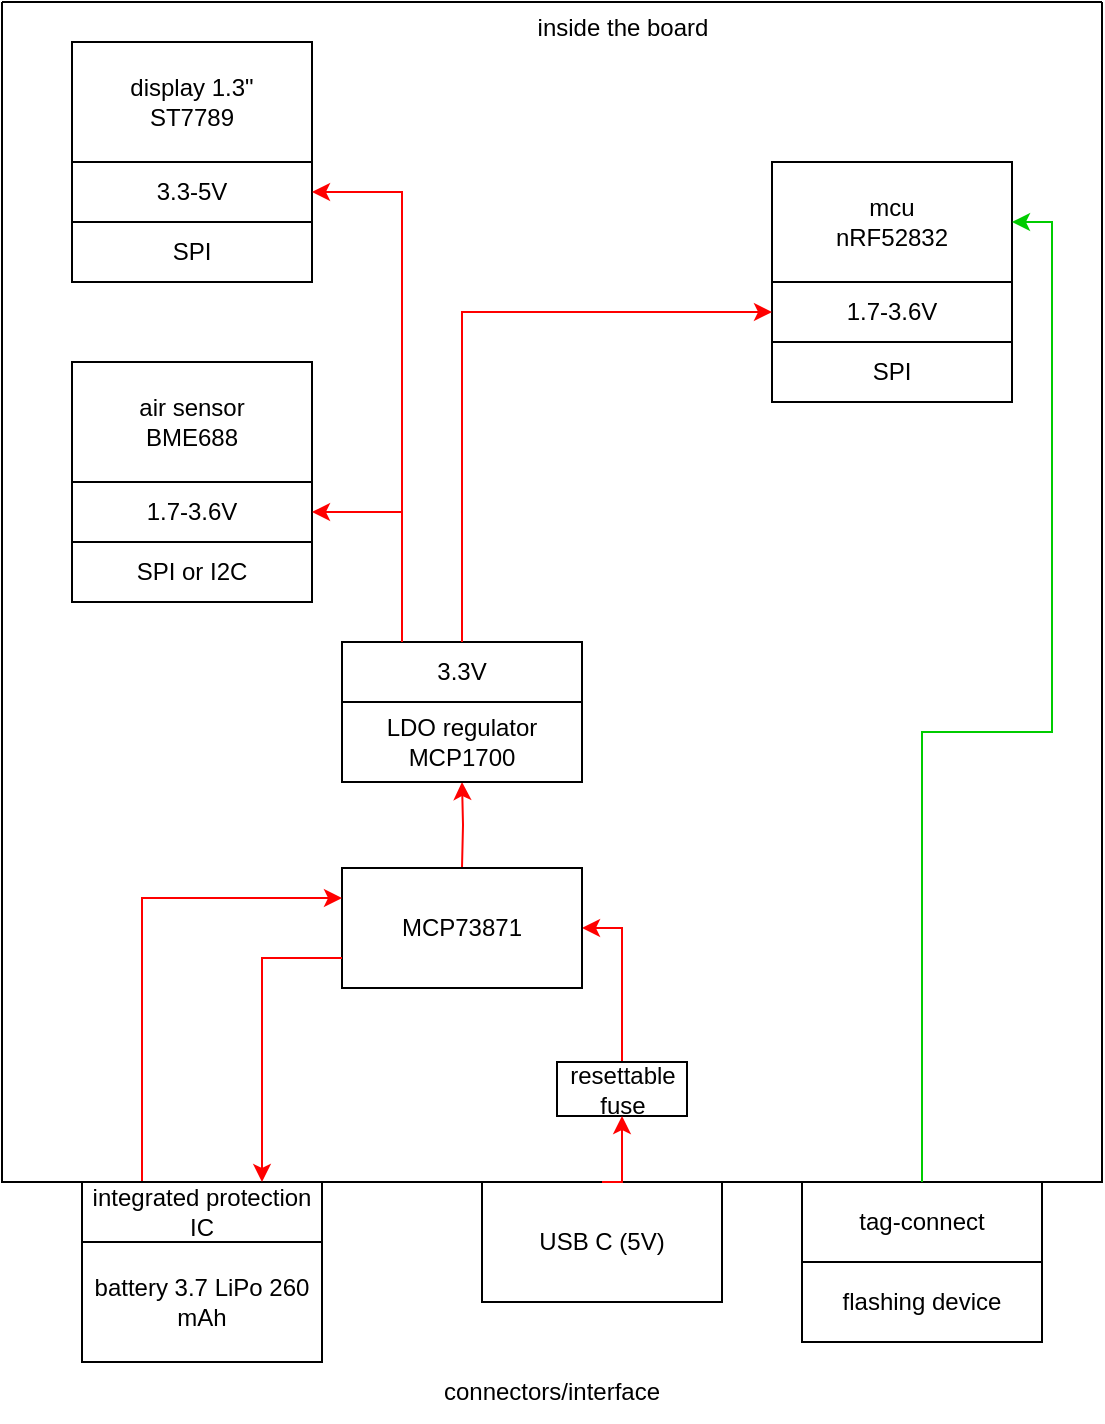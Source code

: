 <mxfile version="28.2.5">
  <diagram name="Page-1" id="9RyzzhOM3so2qkL-JPVR">
    <mxGraphModel dx="1551" dy="789" grid="1" gridSize="10" guides="1" tooltips="1" connect="1" arrows="1" fold="1" page="1" pageScale="1" pageWidth="850" pageHeight="1100" math="0" shadow="0">
      <root>
        <mxCell id="0" />
        <mxCell id="1" parent="0" />
        <mxCell id="Za6gFzlPSsnc1gEp398B-24" value="battery 3.7 LiPo 260 mAh" style="rounded=0;whiteSpace=wrap;html=1;" parent="1" vertex="1">
          <mxGeometry x="120" y="720" width="120" height="60" as="geometry" />
        </mxCell>
        <mxCell id="Za6gFzlPSsnc1gEp398B-25" value="USB C (5V)" style="rounded=0;whiteSpace=wrap;html=1;" parent="1" vertex="1">
          <mxGeometry x="320" y="690" width="120" height="60" as="geometry" />
        </mxCell>
        <mxCell id="_h5TCrOeY_obCoJipvGw-1" value="" style="swimlane;startSize=0;" parent="1" vertex="1">
          <mxGeometry x="80" y="100" width="550" height="590" as="geometry" />
        </mxCell>
        <mxCell id="mEhwY-8LaiPO_sMYpRQq-8" style="edgeStyle=orthogonalEdgeStyle;rounded=0;orthogonalLoop=1;jettySize=auto;html=1;exitX=0.5;exitY=0;exitDx=0;exitDy=0;entryX=1;entryY=0.5;entryDx=0;entryDy=0;strokeColor=#FF0000;" edge="1" parent="_h5TCrOeY_obCoJipvGw-1" source="mEhwY-8LaiPO_sMYpRQq-13" target="Za6gFzlPSsnc1gEp398B-27">
          <mxGeometry relative="1" as="geometry" />
        </mxCell>
        <mxCell id="Za6gFzlPSsnc1gEp398B-30" value="3.3V" style="whiteSpace=wrap;html=1;rounded=0;" parent="_h5TCrOeY_obCoJipvGw-1" vertex="1">
          <mxGeometry x="170" y="320" width="120" height="30" as="geometry" />
        </mxCell>
        <mxCell id="mEhwY-8LaiPO_sMYpRQq-11" style="edgeStyle=orthogonalEdgeStyle;rounded=0;orthogonalLoop=1;jettySize=auto;html=1;exitX=0.5;exitY=0;exitDx=0;exitDy=0;strokeColor=#FF0000;entryX=0.5;entryY=1;entryDx=0;entryDy=0;" edge="1" parent="_h5TCrOeY_obCoJipvGw-1" target="mEhwY-8LaiPO_sMYpRQq-16">
          <mxGeometry relative="1" as="geometry">
            <mxPoint x="230" y="433" as="sourcePoint" />
            <mxPoint x="230" y="380" as="targetPoint" />
          </mxGeometry>
        </mxCell>
        <mxCell id="Za6gFzlPSsnc1gEp398B-27" value="MCP73871" style="whiteSpace=wrap;html=1;rounded=0;" parent="_h5TCrOeY_obCoJipvGw-1" vertex="1">
          <mxGeometry x="170" y="433" width="120" height="60" as="geometry" />
        </mxCell>
        <mxCell id="Za6gFzlPSsnc1gEp398B-8" value="" style="group" parent="_h5TCrOeY_obCoJipvGw-1" vertex="1" connectable="0">
          <mxGeometry x="385" y="80" width="120" height="120" as="geometry" />
        </mxCell>
        <mxCell id="Za6gFzlPSsnc1gEp398B-9" value="mcu&lt;div&gt;nRF52832&lt;/div&gt;" style="rounded=0;whiteSpace=wrap;html=1;" parent="Za6gFzlPSsnc1gEp398B-8" vertex="1">
          <mxGeometry width="120" height="60" as="geometry" />
        </mxCell>
        <mxCell id="Za6gFzlPSsnc1gEp398B-10" value="1.7-3.6V" style="rounded=0;whiteSpace=wrap;html=1;" parent="Za6gFzlPSsnc1gEp398B-8" vertex="1">
          <mxGeometry y="60" width="120" height="30" as="geometry" />
        </mxCell>
        <mxCell id="Za6gFzlPSsnc1gEp398B-11" value="&lt;div&gt;&lt;span style=&quot;background-color: transparent; color: light-dark(rgb(0, 0, 0), rgb(255, 255, 255));&quot;&gt;SPI&lt;/span&gt;&lt;/div&gt;" style="rounded=0;whiteSpace=wrap;html=1;" parent="Za6gFzlPSsnc1gEp398B-8" vertex="1">
          <mxGeometry y="90" width="120" height="30" as="geometry" />
        </mxCell>
        <mxCell id="mEhwY-8LaiPO_sMYpRQq-7" style="edgeStyle=orthogonalEdgeStyle;rounded=0;orthogonalLoop=1;jettySize=auto;html=1;exitX=0.5;exitY=0;exitDx=0;exitDy=0;entryX=0;entryY=0.5;entryDx=0;entryDy=0;strokeColor=#FF0000;" edge="1" parent="_h5TCrOeY_obCoJipvGw-1" source="Za6gFzlPSsnc1gEp398B-30" target="Za6gFzlPSsnc1gEp398B-10">
          <mxGeometry relative="1" as="geometry">
            <mxPoint x="355" y="155" as="targetPoint" />
          </mxGeometry>
        </mxCell>
        <mxCell id="Za6gFzlPSsnc1gEp398B-12" value="" style="group" parent="_h5TCrOeY_obCoJipvGw-1" vertex="1" connectable="0">
          <mxGeometry x="35" y="180" width="120" height="120" as="geometry" />
        </mxCell>
        <mxCell id="Za6gFzlPSsnc1gEp398B-13" value="air sensor&lt;div&gt;BME688&lt;/div&gt;" style="rounded=0;whiteSpace=wrap;html=1;" parent="Za6gFzlPSsnc1gEp398B-12" vertex="1">
          <mxGeometry width="120" height="60" as="geometry" />
        </mxCell>
        <mxCell id="Za6gFzlPSsnc1gEp398B-14" value="1.7-3.6V" style="rounded=0;whiteSpace=wrap;html=1;" parent="Za6gFzlPSsnc1gEp398B-12" vertex="1">
          <mxGeometry y="60" width="120" height="30" as="geometry" />
        </mxCell>
        <mxCell id="Za6gFzlPSsnc1gEp398B-15" value="&lt;div&gt;&lt;span style=&quot;background-color: transparent; color: light-dark(rgb(0, 0, 0), rgb(255, 255, 255));&quot;&gt;SPI or I2C&lt;/span&gt;&lt;/div&gt;" style="rounded=0;whiteSpace=wrap;html=1;" parent="Za6gFzlPSsnc1gEp398B-12" vertex="1">
          <mxGeometry y="90" width="120" height="30" as="geometry" />
        </mxCell>
        <mxCell id="mEhwY-8LaiPO_sMYpRQq-6" style="edgeStyle=orthogonalEdgeStyle;rounded=0;orthogonalLoop=1;jettySize=auto;html=1;exitX=0.25;exitY=0;exitDx=0;exitDy=0;entryX=1;entryY=0.5;entryDx=0;entryDy=0;strokeColor=#FF0000;" edge="1" parent="_h5TCrOeY_obCoJipvGw-1" source="Za6gFzlPSsnc1gEp398B-30" target="Za6gFzlPSsnc1gEp398B-14">
          <mxGeometry relative="1" as="geometry" />
        </mxCell>
        <mxCell id="Za6gFzlPSsnc1gEp398B-7" value="" style="group" parent="_h5TCrOeY_obCoJipvGw-1" vertex="1" connectable="0">
          <mxGeometry x="35" y="20" width="120" height="120" as="geometry" />
        </mxCell>
        <mxCell id="Za6gFzlPSsnc1gEp398B-2" value="display 1.3&quot;&lt;div&gt;ST7789&lt;/div&gt;" style="rounded=0;whiteSpace=wrap;html=1;" parent="Za6gFzlPSsnc1gEp398B-7" vertex="1">
          <mxGeometry width="120" height="60" as="geometry" />
        </mxCell>
        <mxCell id="Za6gFzlPSsnc1gEp398B-5" value="&lt;div&gt;&lt;span style=&quot;background-color: transparent; color: light-dark(rgb(0, 0, 0), rgb(255, 255, 255));&quot;&gt;3.3-5V&lt;/span&gt;&lt;/div&gt;" style="rounded=0;whiteSpace=wrap;html=1;" parent="Za6gFzlPSsnc1gEp398B-7" vertex="1">
          <mxGeometry y="60" width="120" height="30" as="geometry" />
        </mxCell>
        <mxCell id="Za6gFzlPSsnc1gEp398B-6" value="&lt;div&gt;&lt;span style=&quot;background-color: transparent; color: light-dark(rgb(0, 0, 0), rgb(255, 255, 255));&quot;&gt;SPI&lt;/span&gt;&lt;/div&gt;" style="rounded=0;whiteSpace=wrap;html=1;" parent="Za6gFzlPSsnc1gEp398B-7" vertex="1">
          <mxGeometry y="90" width="120" height="30" as="geometry" />
        </mxCell>
        <mxCell id="mEhwY-8LaiPO_sMYpRQq-5" style="edgeStyle=orthogonalEdgeStyle;rounded=0;orthogonalLoop=1;jettySize=auto;html=1;exitX=0.25;exitY=0;exitDx=0;exitDy=0;entryX=1;entryY=0.5;entryDx=0;entryDy=0;strokeColor=#FF0000;" edge="1" parent="_h5TCrOeY_obCoJipvGw-1" source="Za6gFzlPSsnc1gEp398B-30" target="Za6gFzlPSsnc1gEp398B-5">
          <mxGeometry relative="1" as="geometry" />
        </mxCell>
        <mxCell id="mEhwY-8LaiPO_sMYpRQq-13" value="resettable fuse" style="rounded=0;whiteSpace=wrap;html=1;" vertex="1" parent="_h5TCrOeY_obCoJipvGw-1">
          <mxGeometry x="277.5" y="530" width="65" height="27" as="geometry" />
        </mxCell>
        <mxCell id="_h5TCrOeY_obCoJipvGw-2" value="inside the board&lt;div&gt;&lt;br&gt;&lt;/div&gt;" style="text;html=1;align=center;verticalAlign=middle;resizable=0;points=[];autosize=1;strokeColor=none;fillColor=none;" parent="_h5TCrOeY_obCoJipvGw-1" vertex="1">
          <mxGeometry x="255" width="110" height="40" as="geometry" />
        </mxCell>
        <mxCell id="mEhwY-8LaiPO_sMYpRQq-16" value="LDO regulator&lt;br&gt;MCP1700" style="whiteSpace=wrap;html=1;rounded=0;" vertex="1" parent="_h5TCrOeY_obCoJipvGw-1">
          <mxGeometry x="170" y="350" width="120" height="40" as="geometry" />
        </mxCell>
        <mxCell id="mEhwY-8LaiPO_sMYpRQq-1" value="connectors/interface" style="text;html=1;align=center;verticalAlign=middle;whiteSpace=wrap;rounded=0;" vertex="1" parent="1">
          <mxGeometry x="280" y="780" width="150" height="30" as="geometry" />
        </mxCell>
        <mxCell id="mEhwY-8LaiPO_sMYpRQq-10" style="edgeStyle=orthogonalEdgeStyle;rounded=0;orthogonalLoop=1;jettySize=auto;html=1;exitX=0.25;exitY=0;exitDx=0;exitDy=0;entryX=0;entryY=0.25;entryDx=0;entryDy=0;strokeColor=#FF0000;" edge="1" parent="1" source="mEhwY-8LaiPO_sMYpRQq-2" target="Za6gFzlPSsnc1gEp398B-27">
          <mxGeometry relative="1" as="geometry" />
        </mxCell>
        <mxCell id="mEhwY-8LaiPO_sMYpRQq-2" value="integrated protection IC" style="rounded=0;whiteSpace=wrap;html=1;" vertex="1" parent="1">
          <mxGeometry x="120" y="690" width="120" height="30" as="geometry" />
        </mxCell>
        <mxCell id="mEhwY-8LaiPO_sMYpRQq-9" style="edgeStyle=orthogonalEdgeStyle;rounded=0;orthogonalLoop=1;jettySize=auto;html=1;exitX=0;exitY=0.75;exitDx=0;exitDy=0;entryX=0.75;entryY=0;entryDx=0;entryDy=0;strokeColor=#FF0000;" edge="1" parent="1" source="Za6gFzlPSsnc1gEp398B-27" target="mEhwY-8LaiPO_sMYpRQq-2">
          <mxGeometry relative="1" as="geometry" />
        </mxCell>
        <mxCell id="mEhwY-8LaiPO_sMYpRQq-14" value="" style="edgeStyle=orthogonalEdgeStyle;rounded=0;orthogonalLoop=1;jettySize=auto;html=1;exitX=0.5;exitY=0;exitDx=0;exitDy=0;entryX=0.5;entryY=1;entryDx=0;entryDy=0;strokeColor=#FF0000;" edge="1" parent="1" source="Za6gFzlPSsnc1gEp398B-25" target="mEhwY-8LaiPO_sMYpRQq-13">
          <mxGeometry relative="1" as="geometry">
            <mxPoint x="455" y="800" as="sourcePoint" />
            <mxPoint x="400" y="600" as="targetPoint" />
          </mxGeometry>
        </mxCell>
        <mxCell id="mEhwY-8LaiPO_sMYpRQq-18" value="" style="group" vertex="1" connectable="0" parent="1">
          <mxGeometry x="480" y="690" width="120" height="80" as="geometry" />
        </mxCell>
        <mxCell id="Za6gFzlPSsnc1gEp398B-16" value="flashing device" style="rounded=0;whiteSpace=wrap;html=1;" parent="mEhwY-8LaiPO_sMYpRQq-18" vertex="1">
          <mxGeometry y="40" width="120" height="40" as="geometry" />
        </mxCell>
        <mxCell id="mEhwY-8LaiPO_sMYpRQq-17" value="tag-connect" style="rounded=0;whiteSpace=wrap;html=1;" vertex="1" parent="mEhwY-8LaiPO_sMYpRQq-18">
          <mxGeometry width="120" height="40" as="geometry" />
        </mxCell>
        <mxCell id="mEhwY-8LaiPO_sMYpRQq-19" style="edgeStyle=orthogonalEdgeStyle;rounded=0;orthogonalLoop=1;jettySize=auto;html=1;exitX=0.5;exitY=0;exitDx=0;exitDy=0;entryX=1;entryY=0.5;entryDx=0;entryDy=0;strokeColor=#00CC00;" edge="1" parent="1" source="mEhwY-8LaiPO_sMYpRQq-17" target="Za6gFzlPSsnc1gEp398B-9">
          <mxGeometry relative="1" as="geometry" />
        </mxCell>
      </root>
    </mxGraphModel>
  </diagram>
</mxfile>
